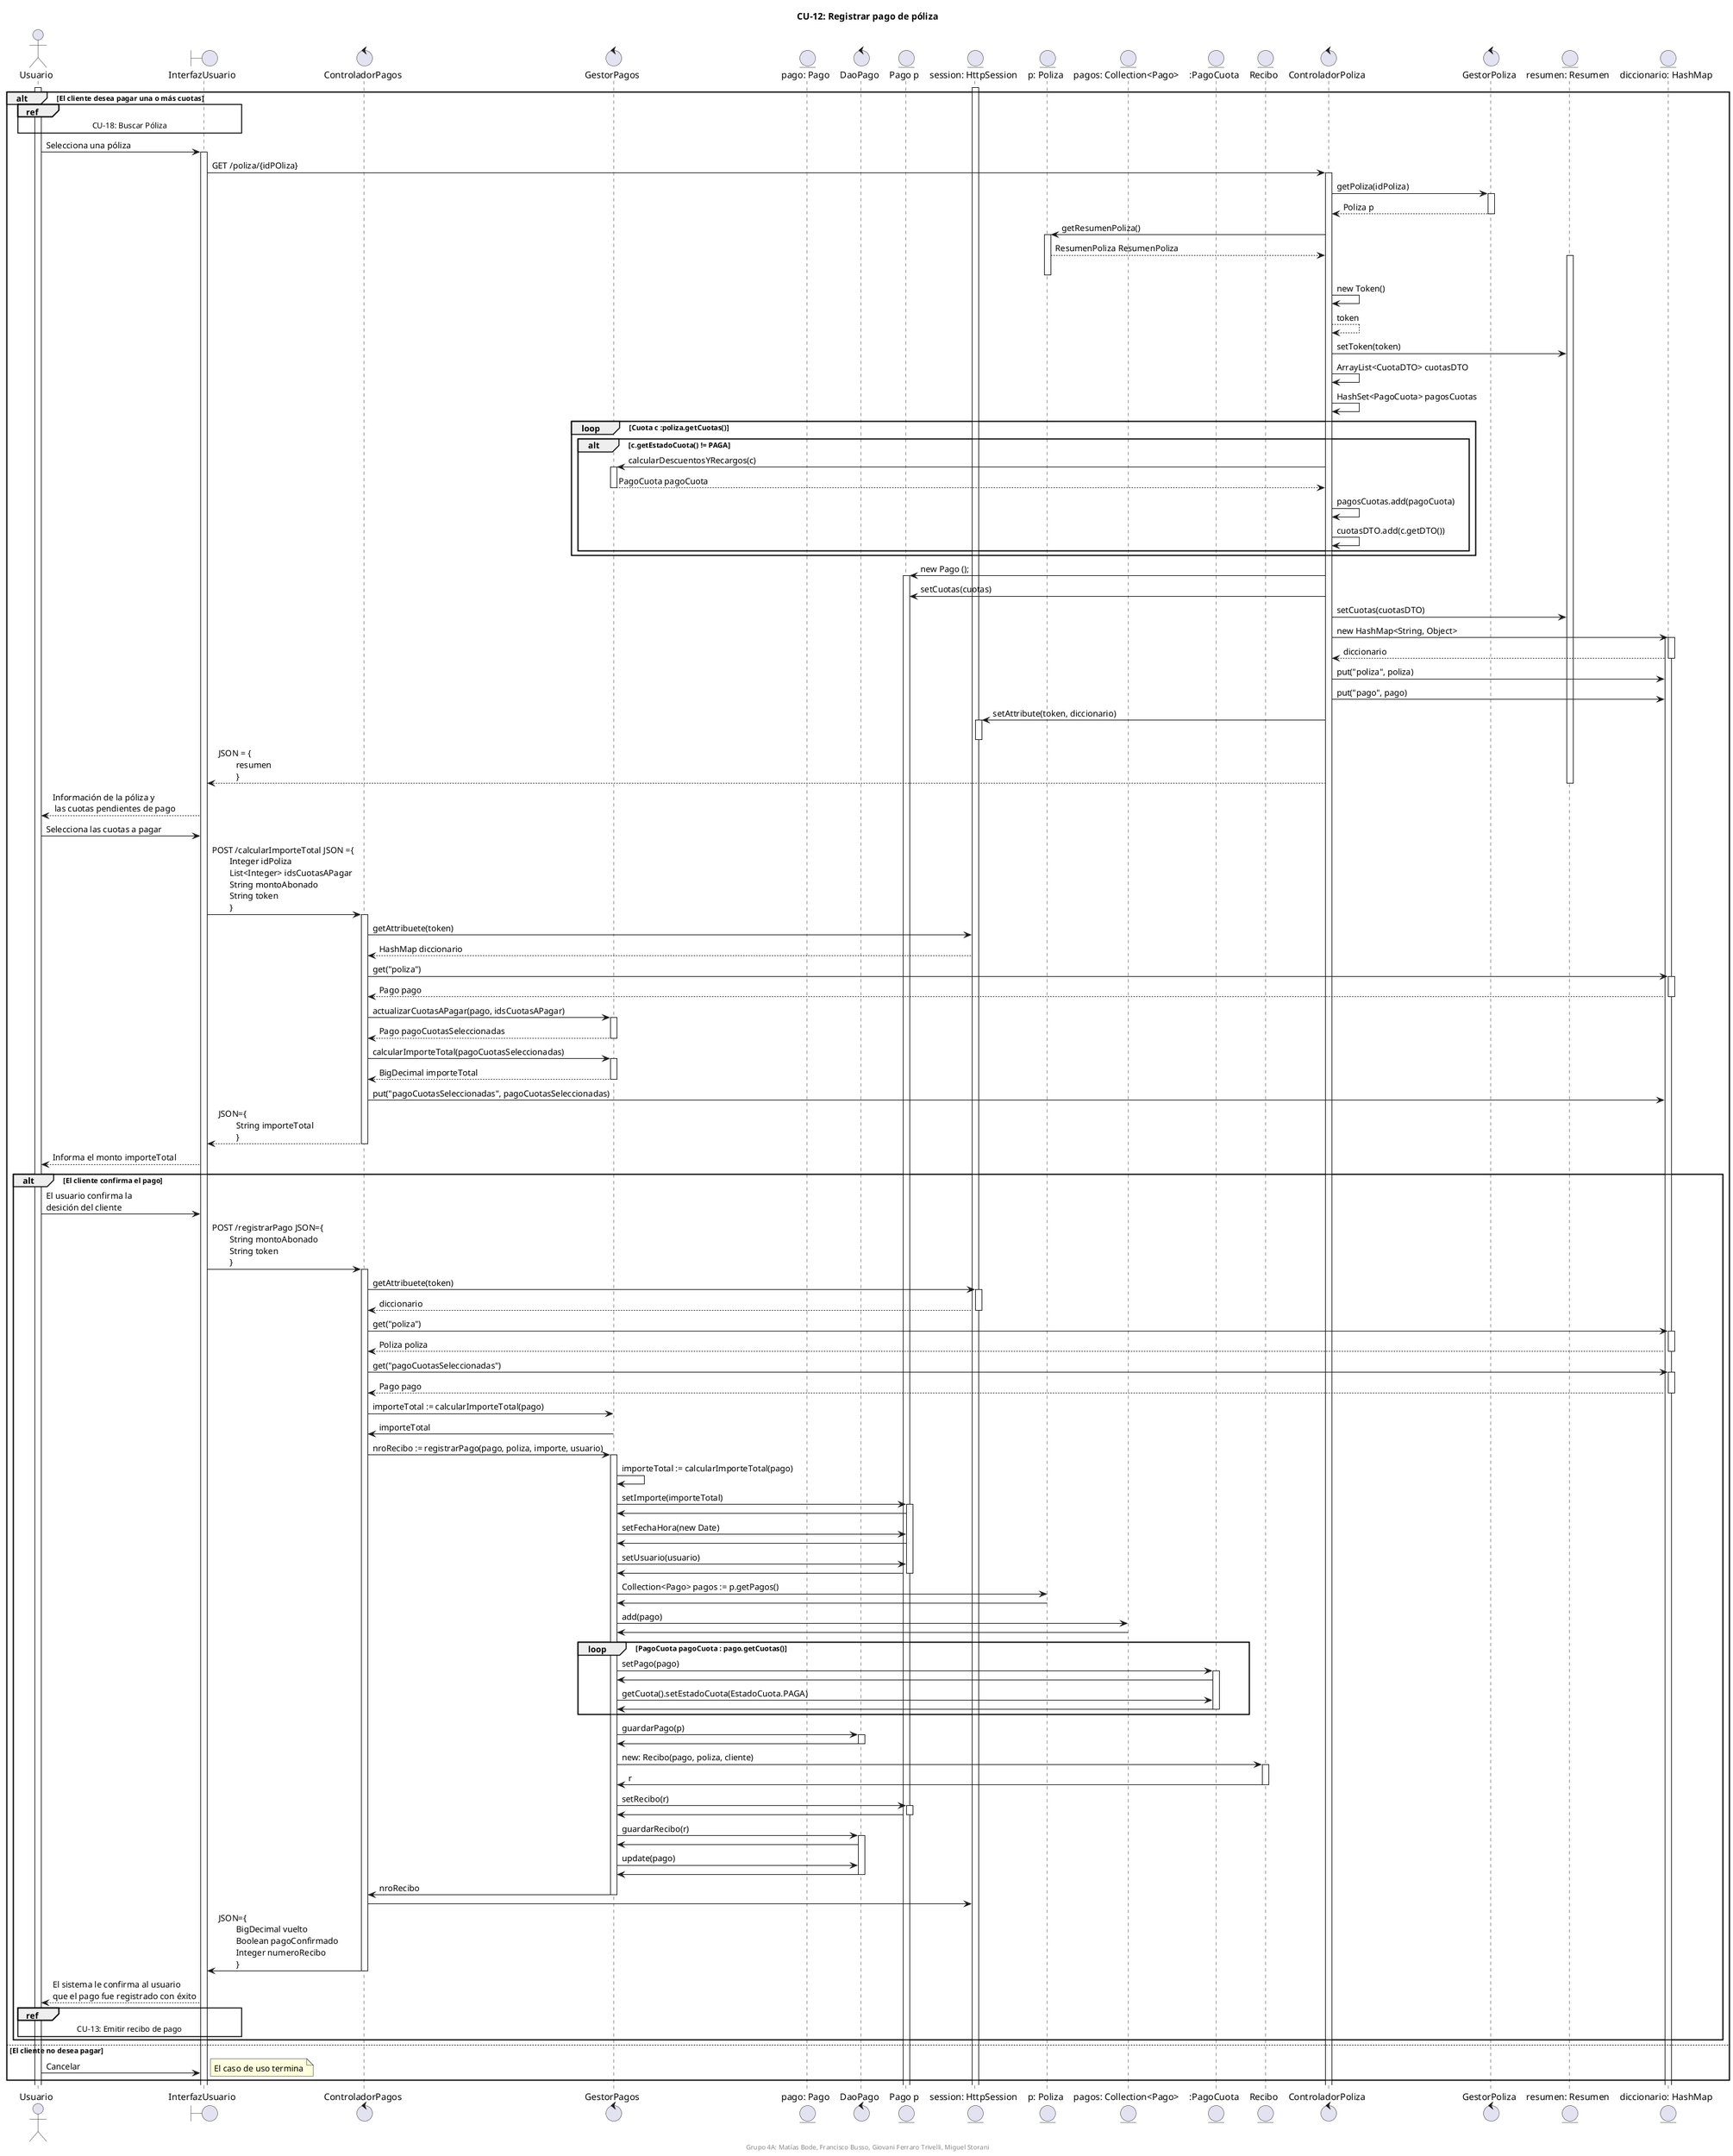 @startuml CU-12

title CU-12: Registrar pago de póliza
center footer Grupo 4A: Matías Bode, Francisco Busso, Giovani Ferraro Trivelli, Miguel Storani

actor Usuario
boundary InterfazUsuario
control ControladorPagos
control GestorPagos
entity "pago: Pago" as Pago
control DaoPago
entity "Pago p" as pago
entity "session: HttpSession" as session
entity "p: Poliza" as Poliza
entity "pagos: Collection<Pago>" as pagos
entity ":PagoCuota" as pc
entity Recibo
control ControladorPoliza
control GestorPoliza

entity "resumen: Resumen" as resumen
entity "diccionario: HashMap" as diccionario


activate Usuario
activate session
alt El cliente desea pagar una o más cuotas
ref over Usuario, InterfazUsuario
    CU-18: Buscar Póliza
end ref

Usuario -> InterfazUsuario : Selecciona una póliza
activate InterfazUsuario
InterfazUsuario -> ControladorPoliza : GET /poliza/{idPOliza}
activate ControladorPoliza
ControladorPoliza -> GestorPoliza : getPoliza(idPoliza)
activate GestorPoliza
GestorPoliza --> ControladorPoliza : Poliza p
deactivate GestorPoliza

ControladorPoliza -> Poliza : getResumenPoliza()
activate Poliza
Poliza --> ControladorPoliza : ResumenPoliza ResumenPoliza
activate resumen
deactivate Poliza

ControladorPoliza -> ControladorPoliza : new Token()
ControladorPoliza --> ControladorPoliza : token
ControladorPoliza -> resumen : setToken(token)

ControladorPoliza -> ControladorPoliza : ArrayList<CuotaDTO> cuotasDTO
ControladorPoliza -> ControladorPoliza : HashSet<PagoCuota> pagosCuotas
 loop Cuota c :poliza.getCuotas()
    alt c.getEstadoCuota() != PAGA
        ControladorPoliza -> GestorPagos : calcularDescuentosYRecargos(c)
        activate GestorPagos
        GestorPagos --> ControladorPoliza : PagoCuota pagoCuota
        deactivate GestorPagos
        ControladorPoliza -> ControladorPoliza : pagosCuotas.add(pagoCuota)
        ControladorPoliza -> ControladorPoliza : cuotasDTO.add(c.getDTO())
    end alt
 end loop
ControladorPoliza -> pago : new Pago ();
activate pago
ControladorPoliza -> pago : setCuotas(cuotas)

ControladorPoliza -> resumen : setCuotas(cuotasDTO)
ControladorPoliza -> diccionario : new HashMap<String, Object>
activate diccionario
activate diccionario
diccionario -->ControladorPoliza : diccionario
deactivate diccionario
ControladorPoliza -> diccionario : put("poliza", poliza)
ControladorPoliza -> diccionario : put("pago", pago)

ControladorPoliza -> session : setAttribute(token, diccionario)
activate session
deactivate session

ControladorPoliza --> InterfazUsuario : JSON = {\n\tresumen\n\t}
deactivate resumen

InterfazUsuario --> Usuario : Información de la póliza y\n las cuotas pendientes de pago



Usuario -> InterfazUsuario : Selecciona las cuotas a pagar

InterfazUsuario -> ControladorPagos : POST /calcularImporteTotal JSON ={\n\tInteger idPoliza\n\tList<Integer> idsCuotasAPagar\n\tString montoAbonado\n\tString token\n\t}
activate ControladorPagos

ControladorPagos -> session : getAttribuete(token)
session --> ControladorPagos : HashMap diccionario

ControladorPagos -> diccionario : get("poliza")
activate diccionario
diccionario --> ControladorPagos : Pago pago
deactivate diccionario

ControladorPagos -> GestorPagos : actualizarCuotasAPagar(pago, idsCuotasAPagar)
activate GestorPagos
GestorPagos --> ControladorPagos : Pago pagoCuotasSeleccionadas
deactivate GestorPagos

ControladorPagos -> GestorPagos : calcularImporteTotal(pagoCuotasSeleccionadas)
activate GestorPagos
GestorPagos -->ControladorPagos : BigDecimal importeTotal
deactivate GestorPagos


ControladorPagos -> diccionario : put("pagoCuotasSeleccionadas", pagoCuotasSeleccionadas)

ControladorPagos --> InterfazUsuario : JSON={\n\tString importeTotal\n\t}
deactivate ControladorPagos

InterfazUsuario --> Usuario : Informa el monto importeTotal











alt El cliente confirma el pago

Usuario -> InterfazUsuario : El usuario confirma la\ndesición del cliente

InterfazUsuario -> ControladorPagos : POST /registrarPago JSON={\n\tString montoAbonado\n\tString token\n\t}
activate ControladorPagos

ControladorPagos -> session :getAttribuete(token)
activate session
session --> ControladorPagos : diccionario
deactivate session

ControladorPagos -> diccionario : get("poliza")
activate diccionario
diccionario --> ControladorPagos : Poliza poliza
deactivate diccionario

ControladorPagos -> diccionario : get("pagoCuotasSeleccionadas")
activate diccionario
diccionario --> ControladorPagos : Pago pago
deactivate diccionario

ControladorPagos -> GestorPagos : importeTotal := calcularImporteTotal(pago)
ControladorPagos <- GestorPagos : importeTotal

ControladorPagos -> GestorPagos : nroRecibo := registrarPago(pago, poliza, importe, usuario)
activate GestorPagos


GestorPagos -> GestorPagos : importeTotal := calcularImporteTotal(pago)

GestorPagos -> pago : setImporte(importeTotal)
activate pago
GestorPagos <- pago

GestorPagos -> pago: setFechaHora(new Date)
GestorPagos <- pago

GestorPagos -> pago: setUsuario(usuario)
GestorPagos <- pago
deactivate pago
GestorPagos -> Poliza : Collection<Pago> pagos := p.getPagos()
GestorPagos <- Poliza

GestorPagos -> pagos : add(pago)
GestorPagos <- pagos

loop PagoCuota pagoCuota : pago.getCuotas()
    GestorPagos -> pc : setPago(pago)
    activate pc
    GestorPagos <- pc
    GestorPagos -> pc : getCuota().setEstadoCuota(EstadoCuota.PAGA)
    GestorPagos <- pc
    deactivate pc
end loop

GestorPagos -> DaoPago : guardarPago(p)
activate DaoPago
GestorPagos <- DaoPago
deactivate DaoPago

GestorPagos -> Recibo : new: Recibo(pago, poliza, cliente)
activate Recibo
GestorPagos <- Recibo :  r
deactivate Recibo


GestorPagos -> pago : setRecibo(r)
activate pago
GestorPagos <- pago
deactivate pago

GestorPagos -> DaoPago : guardarRecibo(r)
activate DaoPago
GestorPagos <- DaoPago

GestorPagos -> DaoPago : update(pago)
GestorPagos <- DaoPago
deactivate DaoPago

ControladorPagos <- GestorPagos : nroRecibo
deactivate GestorPagos

ControladorPagos ->session : 

InterfazUsuario <- ControladorPagos : JSON={\n\tBigDecimal vuelto\n\tBoolean pagoConfirmado\n\tInteger numeroRecibo\n\t}
deactivate ControladorPagos

InterfazUsuario --> Usuario : El sistema le confirma al usuario\nque el pago fue registrado con éxito


ref over Usuario, InterfazUsuario
    CU-13: Emitir recibo de pago
end ref

end alt
else El cliente no desea pagar

Usuario -> InterfazUsuario: Cancelar
note right
    El caso de uso termina
end note

end alt
@enduml
